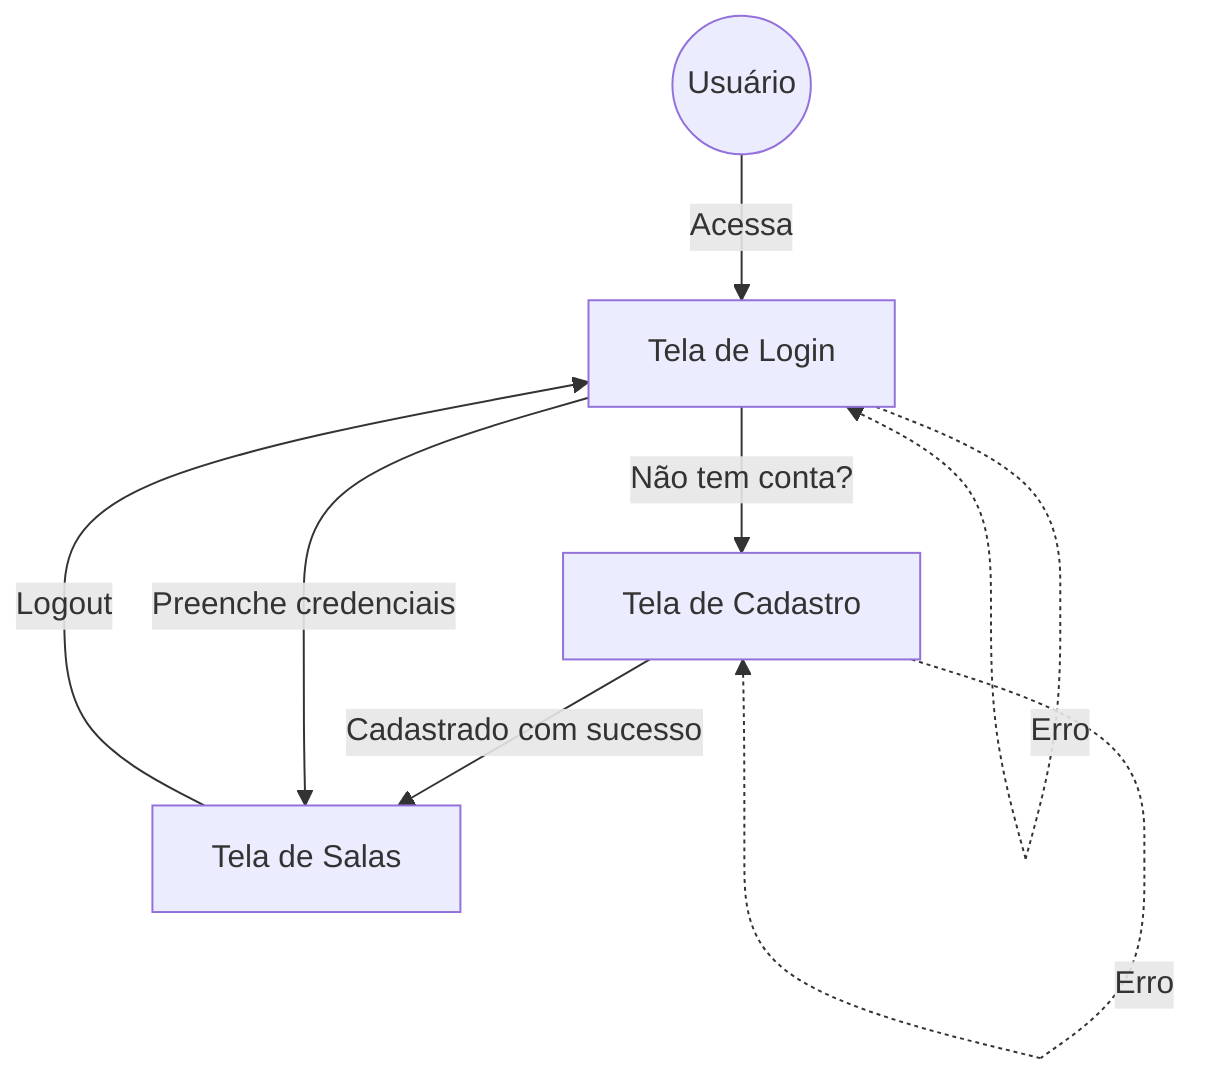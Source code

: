 flowchart TD
    User((Usuário))
    LoginPage[Tela de Login]
    RegisterPage[Tela de Cadastro]
    RoomsPage[Tela de Salas]


    User -->|Acessa| LoginPage

    LoginPage -->|Não tem conta?| RegisterPage
    RegisterPage -->|Cadastrado com sucesso| RoomsPage
    RegisterPage -.->|Erro| RegisterPage


    LoginPage -->|Preenche credenciais| RoomsPage
    LoginPage -.->|Erro| LoginPage

    RoomsPage -->|Logout| LoginPage